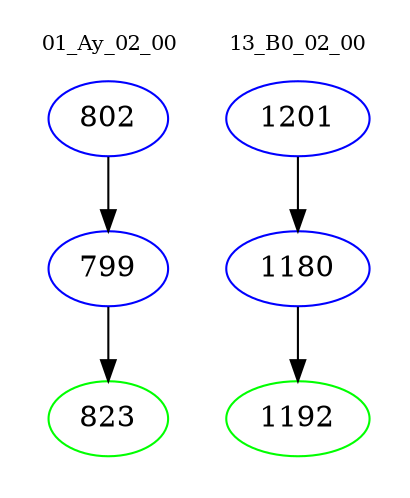 digraph{
subgraph cluster_0 {
color = white
label = "01_Ay_02_00";
fontsize=10;
T0_802 [label="802", color="blue"]
T0_802 -> T0_799 [color="black"]
T0_799 [label="799", color="blue"]
T0_799 -> T0_823 [color="black"]
T0_823 [label="823", color="green"]
}
subgraph cluster_1 {
color = white
label = "13_B0_02_00";
fontsize=10;
T1_1201 [label="1201", color="blue"]
T1_1201 -> T1_1180 [color="black"]
T1_1180 [label="1180", color="blue"]
T1_1180 -> T1_1192 [color="black"]
T1_1192 [label="1192", color="green"]
}
}
